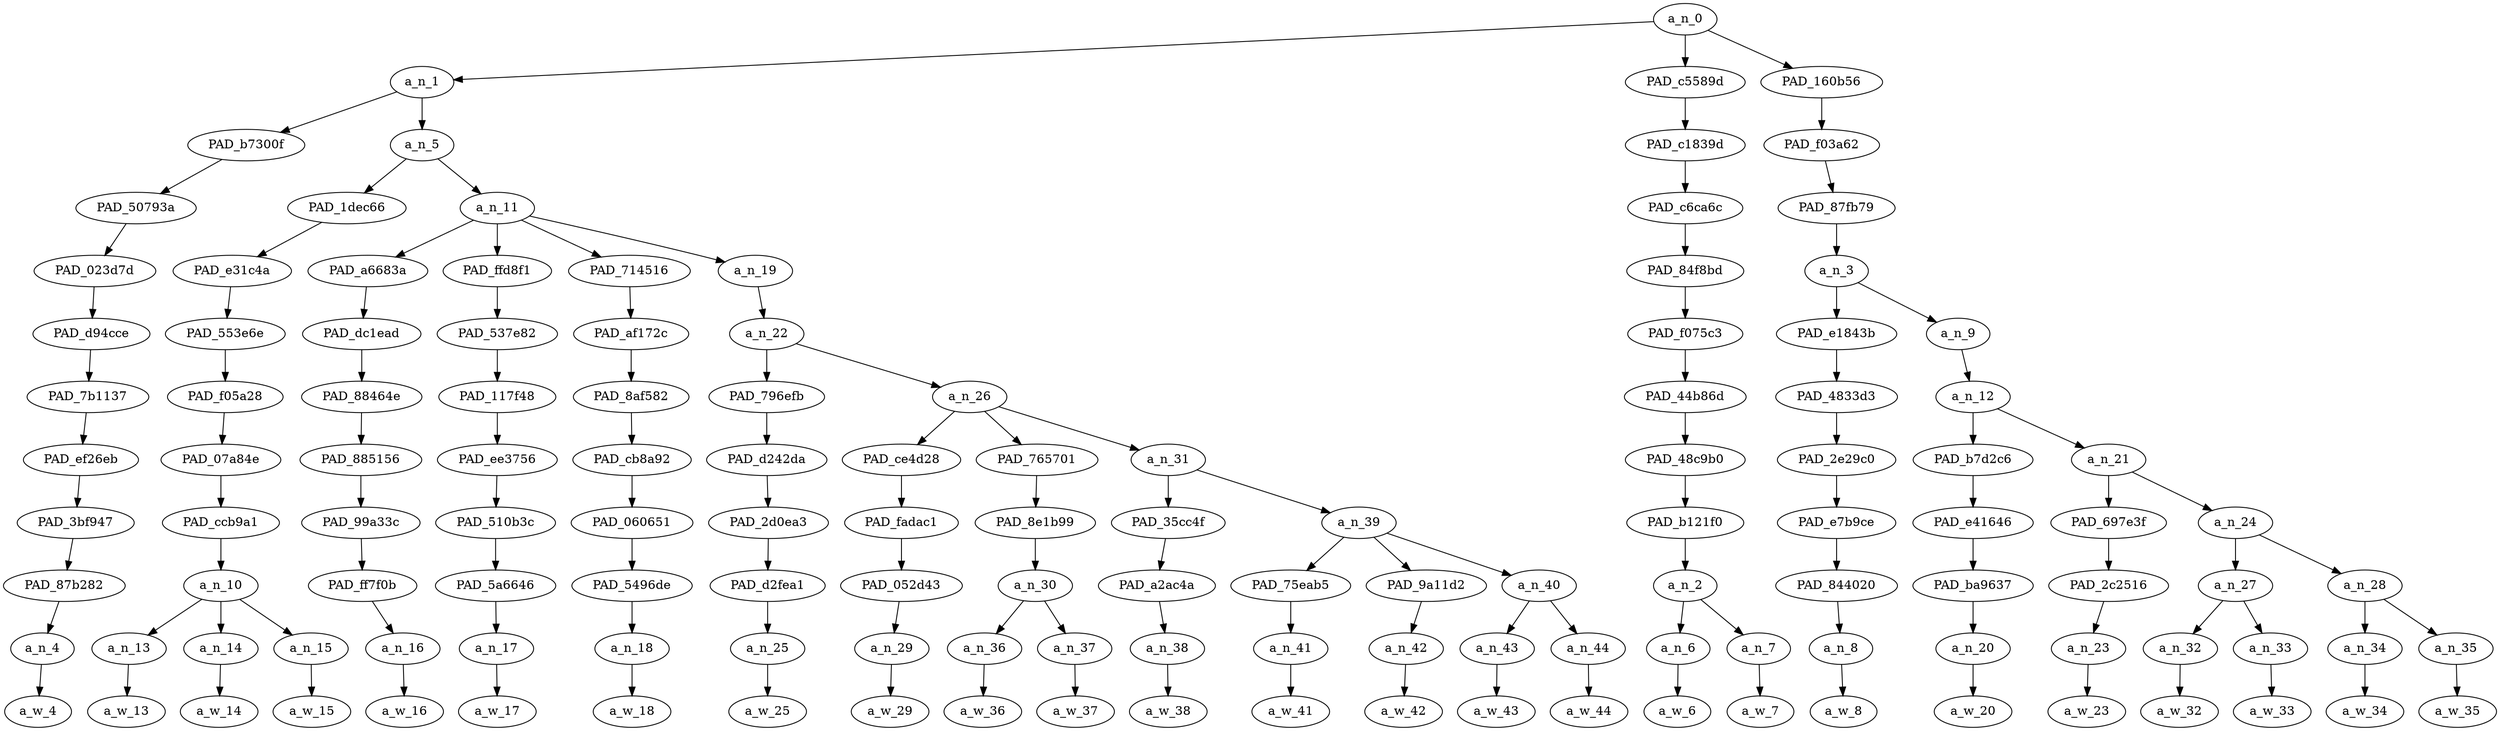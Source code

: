 strict digraph "" {
	a_n_0	[div_dir=1,
		index=0,
		level=11,
		pos="12.510127314814815,11!",
		text_span="[0, 1, 2, 3, 4, 5, 6, 7, 8, 9, 10, 11, 12, 13, 14, 15, 16, 17, 18, 19, 20, 21, 22, 23, 24]",
		value=1.00000000];
	a_n_1	[div_dir=1,
		index=0,
		level=10,
		pos="1.9678819444444444,10!",
		text_span="[0, 1, 2, 3, 4, 5, 6, 7, 8, 9, 10, 11, 12, 13, 14, 15]",
		value=0.68050211];
	a_n_0 -> a_n_1;
	PAD_c5589d	[div_dir=1,
		index=1,
		level=10,
		pos="16.5,10!",
		text_span="[16, 17]",
		value=0.07275602];
	a_n_0 -> PAD_c5589d;
	PAD_160b56	[div_dir=-1,
		index=2,
		level=10,
		pos="19.0625,10!",
		text_span="[18, 19, 20, 21, 22, 23, 24]",
		value=0.24660278];
	a_n_0 -> PAD_160b56;
	PAD_b7300f	[div_dir=-1,
		index=0,
		level=9,
		pos="0.0,9!",
		text_span="[0]",
		value=0.02828923];
	a_n_1 -> PAD_b7300f;
	a_n_5	[div_dir=1,
		index=1,
		level=9,
		pos="3.935763888888889,9!",
		text_span="[1, 2, 3, 4, 5, 6, 7, 8, 9, 10, 11, 12, 13, 14, 15]",
		value=0.65205917];
	a_n_1 -> a_n_5;
	PAD_50793a	[div_dir=-1,
		index=0,
		level=8,
		pos="0.0,8!",
		text_span="[0]",
		value=0.02828923];
	PAD_b7300f -> PAD_50793a;
	PAD_023d7d	[div_dir=-1,
		index=0,
		level=7,
		pos="0.0,7!",
		text_span="[0]",
		value=0.02828923];
	PAD_50793a -> PAD_023d7d;
	PAD_d94cce	[div_dir=-1,
		index=0,
		level=6,
		pos="0.0,6!",
		text_span="[0]",
		value=0.02828923];
	PAD_023d7d -> PAD_d94cce;
	PAD_7b1137	[div_dir=-1,
		index=0,
		level=5,
		pos="0.0,5!",
		text_span="[0]",
		value=0.02828923];
	PAD_d94cce -> PAD_7b1137;
	PAD_ef26eb	[div_dir=-1,
		index=0,
		level=4,
		pos="0.0,4!",
		text_span="[0]",
		value=0.02828923];
	PAD_7b1137 -> PAD_ef26eb;
	PAD_3bf947	[div_dir=-1,
		index=0,
		level=3,
		pos="0.0,3!",
		text_span="[0]",
		value=0.02828923];
	PAD_ef26eb -> PAD_3bf947;
	PAD_87b282	[div_dir=-1,
		index=0,
		level=2,
		pos="0.0,2!",
		text_span="[0]",
		value=0.02828923];
	PAD_3bf947 -> PAD_87b282;
	a_n_4	[div_dir=-1,
		index=0,
		level=1,
		pos="0.0,1!",
		text_span="[0]",
		value=0.02828923];
	PAD_87b282 -> a_n_4;
	a_w_4	[div_dir=0,
		index=0,
		level=0,
		pos="0,0!",
		text_span="[0]",
		value=of];
	a_n_4 -> a_w_4;
	PAD_1dec66	[div_dir=1,
		index=1,
		level=8,
		pos="2.0,8!",
		text_span="[1, 2, 3]",
		value=0.11481247];
	a_n_5 -> PAD_1dec66;
	a_n_11	[div_dir=1,
		index=2,
		level=8,
		pos="5.871527777777778,8!",
		text_span="[4, 5, 6, 7, 8, 9, 10, 11, 12, 13, 14, 15]",
		value=0.53704044];
	a_n_5 -> a_n_11;
	PAD_e31c4a	[div_dir=1,
		index=1,
		level=7,
		pos="2.0,7!",
		text_span="[1, 2, 3]",
		value=0.11481247];
	PAD_1dec66 -> PAD_e31c4a;
	PAD_553e6e	[div_dir=1,
		index=1,
		level=6,
		pos="2.0,6!",
		text_span="[1, 2, 3]",
		value=0.11481247];
	PAD_e31c4a -> PAD_553e6e;
	PAD_f05a28	[div_dir=1,
		index=1,
		level=5,
		pos="2.0,5!",
		text_span="[1, 2, 3]",
		value=0.11481247];
	PAD_553e6e -> PAD_f05a28;
	PAD_07a84e	[div_dir=1,
		index=1,
		level=4,
		pos="2.0,4!",
		text_span="[1, 2, 3]",
		value=0.11481247];
	PAD_f05a28 -> PAD_07a84e;
	PAD_ccb9a1	[div_dir=1,
		index=1,
		level=3,
		pos="2.0,3!",
		text_span="[1, 2, 3]",
		value=0.11481247];
	PAD_07a84e -> PAD_ccb9a1;
	a_n_10	[div_dir=1,
		index=1,
		level=2,
		pos="2.0,2!",
		text_span="[1, 2, 3]",
		value=0.11481247];
	PAD_ccb9a1 -> a_n_10;
	a_n_13	[div_dir=-1,
		index=1,
		level=1,
		pos="1.0,1!",
		text_span="[1]",
		value=0.02746844];
	a_n_10 -> a_n_13;
	a_n_14	[div_dir=-1,
		index=2,
		level=1,
		pos="2.0,1!",
		text_span="[2]",
		value=0.02930704];
	a_n_10 -> a_n_14;
	a_n_15	[div_dir=1,
		index=3,
		level=1,
		pos="3.0,1!",
		text_span="[3]",
		value=0.05800810];
	a_n_10 -> a_n_15;
	a_w_13	[div_dir=0,
		index=1,
		level=0,
		pos="1,0!",
		text_span="[1]",
		value=all];
	a_n_13 -> a_w_13;
	a_w_14	[div_dir=0,
		index=2,
		level=0,
		pos="2,0!",
		text_span="[2]",
		value=the];
	a_n_14 -> a_w_14;
	a_w_15	[div_dir=0,
		index=3,
		level=0,
		pos="3,0!",
		text_span="[3]",
		value=women];
	a_n_15 -> a_w_15;
	PAD_a6683a	[div_dir=1,
		index=2,
		level=7,
		pos="4.0,7!",
		text_span="[4]",
		value=0.02945142];
	a_n_11 -> PAD_a6683a;
	PAD_ffd8f1	[div_dir=-1,
		index=3,
		level=7,
		pos="5.0,7!",
		text_span="[5]",
		value=0.04014795];
	a_n_11 -> PAD_ffd8f1;
	PAD_714516	[div_dir=-1,
		index=4,
		level=7,
		pos="6.0,7!",
		text_span="[6]",
		value=0.05309250];
	a_n_11 -> PAD_714516;
	a_n_19	[div_dir=1,
		index=5,
		level=7,
		pos="8.48611111111111,7!",
		text_span="[7, 8, 9, 10, 11, 12, 13, 14, 15]",
		value=0.41413143];
	a_n_11 -> a_n_19;
	PAD_dc1ead	[div_dir=1,
		index=2,
		level=6,
		pos="4.0,6!",
		text_span="[4]",
		value=0.02945142];
	PAD_a6683a -> PAD_dc1ead;
	PAD_88464e	[div_dir=1,
		index=2,
		level=5,
		pos="4.0,5!",
		text_span="[4]",
		value=0.02945142];
	PAD_dc1ead -> PAD_88464e;
	PAD_885156	[div_dir=1,
		index=2,
		level=4,
		pos="4.0,4!",
		text_span="[4]",
		value=0.02945142];
	PAD_88464e -> PAD_885156;
	PAD_99a33c	[div_dir=1,
		index=2,
		level=3,
		pos="4.0,3!",
		text_span="[4]",
		value=0.02945142];
	PAD_885156 -> PAD_99a33c;
	PAD_ff7f0b	[div_dir=1,
		index=2,
		level=2,
		pos="4.0,2!",
		text_span="[4]",
		value=0.02945142];
	PAD_99a33c -> PAD_ff7f0b;
	a_n_16	[div_dir=1,
		index=4,
		level=1,
		pos="4.0,1!",
		text_span="[4]",
		value=0.02945142];
	PAD_ff7f0b -> a_n_16;
	a_w_16	[div_dir=0,
		index=4,
		level=0,
		pos="4,0!",
		text_span="[4]",
		value=coming];
	a_n_16 -> a_w_16;
	PAD_537e82	[div_dir=-1,
		index=3,
		level=6,
		pos="5.0,6!",
		text_span="[5]",
		value=0.04014795];
	PAD_ffd8f1 -> PAD_537e82;
	PAD_117f48	[div_dir=-1,
		index=3,
		level=5,
		pos="5.0,5!",
		text_span="[5]",
		value=0.04014795];
	PAD_537e82 -> PAD_117f48;
	PAD_ee3756	[div_dir=-1,
		index=3,
		level=4,
		pos="5.0,4!",
		text_span="[5]",
		value=0.04014795];
	PAD_117f48 -> PAD_ee3756;
	PAD_510b3c	[div_dir=-1,
		index=3,
		level=3,
		pos="5.0,3!",
		text_span="[5]",
		value=0.04014795];
	PAD_ee3756 -> PAD_510b3c;
	PAD_5a6646	[div_dir=-1,
		index=3,
		level=2,
		pos="5.0,2!",
		text_span="[5]",
		value=0.04014795];
	PAD_510b3c -> PAD_5a6646;
	a_n_17	[div_dir=-1,
		index=5,
		level=1,
		pos="5.0,1!",
		text_span="[5]",
		value=0.04014795];
	PAD_5a6646 -> a_n_17;
	a_w_17	[div_dir=0,
		index=5,
		level=0,
		pos="5,0!",
		text_span="[5]",
		value=forward];
	a_n_17 -> a_w_17;
	PAD_af172c	[div_dir=-1,
		index=4,
		level=6,
		pos="6.0,6!",
		text_span="[6]",
		value=0.05309250];
	PAD_714516 -> PAD_af172c;
	PAD_8af582	[div_dir=-1,
		index=4,
		level=5,
		pos="6.0,5!",
		text_span="[6]",
		value=0.05309250];
	PAD_af172c -> PAD_8af582;
	PAD_cb8a92	[div_dir=-1,
		index=4,
		level=4,
		pos="6.0,4!",
		text_span="[6]",
		value=0.05309250];
	PAD_8af582 -> PAD_cb8a92;
	PAD_060651	[div_dir=-1,
		index=4,
		level=3,
		pos="6.0,3!",
		text_span="[6]",
		value=0.05309250];
	PAD_cb8a92 -> PAD_060651;
	PAD_5496de	[div_dir=-1,
		index=4,
		level=2,
		pos="6.0,2!",
		text_span="[6]",
		value=0.05309250];
	PAD_060651 -> PAD_5496de;
	a_n_18	[div_dir=-1,
		index=6,
		level=1,
		pos="6.0,1!",
		text_span="[6]",
		value=0.05309250];
	PAD_5496de -> a_n_18;
	a_w_18	[div_dir=0,
		index=6,
		level=0,
		pos="6,0!",
		text_span="[6]",
		value=lately];
	a_n_18 -> a_w_18;
	a_n_22	[div_dir=1,
		index=5,
		level=6,
		pos="8.48611111111111,6!",
		text_span="[7, 8, 9, 10, 11, 12, 13, 14, 15]",
		value=0.41385656];
	a_n_19 -> a_n_22;
	PAD_796efb	[div_dir=-1,
		index=5,
		level=5,
		pos="7.0,5!",
		text_span="[7]",
		value=0.02075871];
	a_n_22 -> PAD_796efb;
	a_n_26	[div_dir=1,
		index=6,
		level=5,
		pos="9.972222222222223,5!",
		text_span="[8, 9, 10, 11, 12, 13, 14, 15]",
		value=0.39282297];
	a_n_22 -> a_n_26;
	PAD_d242da	[div_dir=-1,
		index=5,
		level=4,
		pos="7.0,4!",
		text_span="[7]",
		value=0.02075871];
	PAD_796efb -> PAD_d242da;
	PAD_2d0ea3	[div_dir=-1,
		index=5,
		level=3,
		pos="7.0,3!",
		text_span="[7]",
		value=0.02075871];
	PAD_d242da -> PAD_2d0ea3;
	PAD_d2fea1	[div_dir=-1,
		index=5,
		level=2,
		pos="7.0,2!",
		text_span="[7]",
		value=0.02075871];
	PAD_2d0ea3 -> PAD_d2fea1;
	a_n_25	[div_dir=-1,
		index=7,
		level=1,
		pos="7.0,1!",
		text_span="[7]",
		value=0.02075871];
	PAD_d2fea1 -> a_n_25;
	a_w_25	[div_dir=0,
		index=7,
		level=0,
		pos="7,0!",
		text_span="[7]",
		value=to];
	a_n_25 -> a_w_25;
	PAD_ce4d28	[div_dir=1,
		index=6,
		level=4,
		pos="8.0,4!",
		text_span="[8]",
		value=0.04483367];
	a_n_26 -> PAD_ce4d28;
	PAD_765701	[div_dir=1,
		index=7,
		level=4,
		pos="9.5,4!",
		text_span="[9, 10]",
		value=0.12702775];
	a_n_26 -> PAD_765701;
	a_n_31	[div_dir=1,
		index=8,
		level=4,
		pos="12.416666666666668,4!",
		text_span="[11, 12, 13, 14, 15]",
		value=0.22066616];
	a_n_26 -> a_n_31;
	PAD_fadac1	[div_dir=1,
		index=6,
		level=3,
		pos="8.0,3!",
		text_span="[8]",
		value=0.04483367];
	PAD_ce4d28 -> PAD_fadac1;
	PAD_052d43	[div_dir=1,
		index=6,
		level=2,
		pos="8.0,2!",
		text_span="[8]",
		value=0.04483367];
	PAD_fadac1 -> PAD_052d43;
	a_n_29	[div_dir=1,
		index=8,
		level=1,
		pos="8.0,1!",
		text_span="[8]",
		value=0.04483367];
	PAD_052d43 -> a_n_29;
	a_w_29	[div_dir=0,
		index=8,
		level=0,
		pos="8,0!",
		text_span="[8]",
		value=accuse];
	a_n_29 -> a_w_29;
	PAD_8e1b99	[div_dir=1,
		index=7,
		level=3,
		pos="9.5,3!",
		text_span="[9, 10]",
		value=0.12702775];
	PAD_765701 -> PAD_8e1b99;
	a_n_30	[div_dir=1,
		index=7,
		level=2,
		pos="9.5,2!",
		text_span="[9, 10]",
		value=0.12702775];
	PAD_8e1b99 -> a_n_30;
	a_n_36	[div_dir=1,
		index=9,
		level=1,
		pos="9.0,1!",
		text_span="[9]",
		value=0.06935604];
	a_n_30 -> a_n_36;
	a_n_37	[div_dir=1,
		index=10,
		level=1,
		pos="10.0,1!",
		text_span="[10]",
		value=0.05737519];
	a_n_30 -> a_n_37;
	a_w_36	[div_dir=0,
		index=9,
		level=0,
		pos="9,0!",
		text_span="[9]",
		value=prominent];
	a_n_36 -> a_w_36;
	a_w_37	[div_dir=0,
		index=10,
		level=0,
		pos="10,0!",
		text_span="[10]",
		value=men];
	a_n_37 -> a_w_37;
	PAD_35cc4f	[div_dir=-1,
		index=8,
		level=3,
		pos="11.0,3!",
		text_span="[11]",
		value=0.02868346];
	a_n_31 -> PAD_35cc4f;
	a_n_39	[div_dir=1,
		index=9,
		level=3,
		pos="13.833333333333334,3!",
		text_span="[12, 13, 14, 15]",
		value=0.19186903];
	a_n_31 -> a_n_39;
	PAD_a2ac4a	[div_dir=-1,
		index=8,
		level=2,
		pos="11.0,2!",
		text_span="[11]",
		value=0.02868346];
	PAD_35cc4f -> PAD_a2ac4a;
	a_n_38	[div_dir=-1,
		index=11,
		level=1,
		pos="11.0,1!",
		text_span="[11]",
		value=0.02868346];
	PAD_a2ac4a -> a_n_38;
	a_w_38	[div_dir=0,
		index=11,
		level=0,
		pos="11,0!",
		text_span="[11]",
		value=of1];
	a_n_38 -> a_w_38;
	PAD_75eab5	[div_dir=1,
		index=10,
		level=2,
		pos="14.0,2!",
		text_span="[14]",
		value=0.02543245];
	a_n_39 -> PAD_75eab5;
	PAD_9a11d2	[div_dir=-1,
		index=11,
		level=2,
		pos="15.0,2!",
		text_span="[15]",
		value=0.06681822];
	a_n_39 -> PAD_9a11d2;
	a_n_40	[div_dir=1,
		index=9,
		level=2,
		pos="12.5,2!",
		text_span="[12, 13]",
		value=0.09944386];
	a_n_39 -> a_n_40;
	a_n_41	[div_dir=1,
		index=14,
		level=1,
		pos="14.0,1!",
		text_span="[14]",
		value=0.02543245];
	PAD_75eab5 -> a_n_41;
	a_w_41	[div_dir=0,
		index=14,
		level=0,
		pos="14,0!",
		text_span="[14]",
		value=or];
	a_n_41 -> a_w_41;
	a_n_42	[div_dir=-1,
		index=15,
		level=1,
		pos="15.0,1!",
		text_span="[15]",
		value=0.06681822];
	PAD_9a11d2 -> a_n_42;
	a_w_42	[div_dir=0,
		index=15,
		level=0,
		pos="15,0!",
		text_span="[15]",
		value=rape];
	a_n_42 -> a_w_42;
	a_n_43	[div_dir=1,
		index=12,
		level=1,
		pos="12.0,1!",
		text_span="[12]",
		value=0.04312971];
	a_n_40 -> a_n_43;
	a_n_44	[div_dir=1,
		index=13,
		level=1,
		pos="13.0,1!",
		text_span="[13]",
		value=0.05608160];
	a_n_40 -> a_n_44;
	a_w_43	[div_dir=0,
		index=12,
		level=0,
		pos="12,0!",
		text_span="[12]",
		value=sexual];
	a_n_43 -> a_w_43;
	a_w_44	[div_dir=0,
		index=13,
		level=0,
		pos="13,0!",
		text_span="[13]",
		value=harassment];
	a_n_44 -> a_w_44;
	PAD_c1839d	[div_dir=1,
		index=2,
		level=9,
		pos="16.5,9!",
		text_span="[16, 17]",
		value=0.07275602];
	PAD_c5589d -> PAD_c1839d;
	PAD_c6ca6c	[div_dir=1,
		index=3,
		level=8,
		pos="16.5,8!",
		text_span="[16, 17]",
		value=0.07275602];
	PAD_c1839d -> PAD_c6ca6c;
	PAD_84f8bd	[div_dir=1,
		index=6,
		level=7,
		pos="16.5,7!",
		text_span="[16, 17]",
		value=0.07275602];
	PAD_c6ca6c -> PAD_84f8bd;
	PAD_f075c3	[div_dir=1,
		index=6,
		level=6,
		pos="16.5,6!",
		text_span="[16, 17]",
		value=0.07275602];
	PAD_84f8bd -> PAD_f075c3;
	PAD_44b86d	[div_dir=1,
		index=7,
		level=5,
		pos="16.5,5!",
		text_span="[16, 17]",
		value=0.07275602];
	PAD_f075c3 -> PAD_44b86d;
	PAD_48c9b0	[div_dir=1,
		index=9,
		level=4,
		pos="16.5,4!",
		text_span="[16, 17]",
		value=0.07275602];
	PAD_44b86d -> PAD_48c9b0;
	PAD_b121f0	[div_dir=1,
		index=10,
		level=3,
		pos="16.5,3!",
		text_span="[16, 17]",
		value=0.07275602];
	PAD_48c9b0 -> PAD_b121f0;
	a_n_2	[div_dir=1,
		index=12,
		level=2,
		pos="16.5,2!",
		text_span="[16, 17]",
		value=0.07275602];
	PAD_b121f0 -> a_n_2;
	a_n_6	[div_dir=1,
		index=16,
		level=1,
		pos="16.0,1!",
		text_span="[16]",
		value=0.02881899];
	a_n_2 -> a_n_6;
	a_n_7	[div_dir=1,
		index=17,
		level=1,
		pos="17.0,1!",
		text_span="[17]",
		value=0.04376128];
	a_n_2 -> a_n_7;
	a_w_6	[div_dir=0,
		index=16,
		level=0,
		pos="16,0!",
		text_span="[16]",
		value=this];
	a_n_6 -> a_w_6;
	a_w_7	[div_dir=0,
		index=17,
		level=0,
		pos="17,0!",
		text_span="[17]",
		value=woman];
	a_n_7 -> a_w_7;
	PAD_f03a62	[div_dir=-1,
		index=3,
		level=9,
		pos="19.0625,9!",
		text_span="[18, 19, 20, 21, 22, 23, 24]",
		value=0.24660278];
	PAD_160b56 -> PAD_f03a62;
	PAD_87fb79	[div_dir=-1,
		index=4,
		level=8,
		pos="19.0625,8!",
		text_span="[18, 19, 20, 21, 22, 23, 24]",
		value=0.24660278];
	PAD_f03a62 -> PAD_87fb79;
	a_n_3	[div_dir=-1,
		index=7,
		level=7,
		pos="19.0625,7!",
		text_span="[18, 19, 20, 21, 22, 23, 24]",
		value=0.24660278];
	PAD_87fb79 -> a_n_3;
	PAD_e1843b	[div_dir=-1,
		index=7,
		level=6,
		pos="18.0,6!",
		text_span="[18]",
		value=0.02782192];
	a_n_3 -> PAD_e1843b;
	a_n_9	[div_dir=-1,
		index=8,
		level=6,
		pos="20.125,6!",
		text_span="[19, 20, 21, 22, 23, 24]",
		value=0.21872739];
	a_n_3 -> a_n_9;
	PAD_4833d3	[div_dir=-1,
		index=8,
		level=5,
		pos="18.0,5!",
		text_span="[18]",
		value=0.02782192];
	PAD_e1843b -> PAD_4833d3;
	PAD_2e29c0	[div_dir=-1,
		index=10,
		level=4,
		pos="18.0,4!",
		text_span="[18]",
		value=0.02782192];
	PAD_4833d3 -> PAD_2e29c0;
	PAD_e7b9ce	[div_dir=-1,
		index=11,
		level=3,
		pos="18.0,3!",
		text_span="[18]",
		value=0.02782192];
	PAD_2e29c0 -> PAD_e7b9ce;
	PAD_844020	[div_dir=-1,
		index=13,
		level=2,
		pos="18.0,2!",
		text_span="[18]",
		value=0.02782192];
	PAD_e7b9ce -> PAD_844020;
	a_n_8	[div_dir=-1,
		index=18,
		level=1,
		pos="18.0,1!",
		text_span="[18]",
		value=0.02782192];
	PAD_844020 -> a_n_8;
	a_w_8	[div_dir=0,
		index=18,
		level=0,
		pos="18,0!",
		text_span="[18]",
		value=has];
	a_n_8 -> a_w_8;
	a_n_12	[div_dir=-1,
		index=9,
		level=5,
		pos="20.125,5!",
		text_span="[19, 20, 21, 22, 23, 24]",
		value=0.21869437];
	a_n_9 -> a_n_12;
	PAD_b7d2c6	[div_dir=1,
		index=11,
		level=4,
		pos="19.0,4!",
		text_span="[19]",
		value=0.01633859];
	a_n_12 -> PAD_b7d2c6;
	a_n_21	[div_dir=-1,
		index=12,
		level=4,
		pos="21.25,4!",
		text_span="[20, 21, 22, 23, 24]",
		value=0.20232275];
	a_n_12 -> a_n_21;
	PAD_e41646	[div_dir=1,
		index=12,
		level=3,
		pos="19.0,3!",
		text_span="[19]",
		value=0.01633859];
	PAD_b7d2c6 -> PAD_e41646;
	PAD_ba9637	[div_dir=1,
		index=14,
		level=2,
		pos="19.0,2!",
		text_span="[19]",
		value=0.01633859];
	PAD_e41646 -> PAD_ba9637;
	a_n_20	[div_dir=1,
		index=19,
		level=1,
		pos="19.0,1!",
		text_span="[19]",
		value=0.01633859];
	PAD_ba9637 -> a_n_20;
	a_w_20	[div_dir=0,
		index=19,
		level=0,
		pos="19,0!",
		text_span="[19]",
		value=to1];
	a_n_20 -> a_w_20;
	PAD_697e3f	[div_dir=1,
		index=13,
		level=3,
		pos="20.0,3!",
		text_span="[20]",
		value=0.02080637];
	a_n_21 -> PAD_697e3f;
	a_n_24	[div_dir=-1,
		index=14,
		level=3,
		pos="22.5,3!",
		text_span="[21, 22, 23, 24]",
		value=0.18144681];
	a_n_21 -> a_n_24;
	PAD_2c2516	[div_dir=1,
		index=15,
		level=2,
		pos="20.0,2!",
		text_span="[20]",
		value=0.02080637];
	PAD_697e3f -> PAD_2c2516;
	a_n_23	[div_dir=1,
		index=20,
		level=1,
		pos="20.0,1!",
		text_span="[20]",
		value=0.02080637];
	PAD_2c2516 -> a_n_23;
	a_w_23	[div_dir=0,
		index=20,
		level=0,
		pos="20,0!",
		text_span="[20]",
		value=be];
	a_n_23 -> a_w_23;
	a_n_27	[div_dir=-1,
		index=16,
		level=2,
		pos="21.5,2!",
		text_span="[21, 22]",
		value=0.11701842];
	a_n_24 -> a_n_27;
	a_n_28	[div_dir=-1,
		index=17,
		level=2,
		pos="23.5,2!",
		text_span="[23, 24]",
		value=0.06434581];
	a_n_24 -> a_n_28;
	a_n_32	[div_dir=-1,
		index=21,
		level=1,
		pos="21.0,1!",
		text_span="[21]",
		value=0.02261854];
	a_n_27 -> a_n_32;
	a_n_33	[div_dir=1,
		index=22,
		level=1,
		pos="22.0,1!",
		text_span="[22]",
		value=0.09435709];
	a_n_27 -> a_n_33;
	a_w_32	[div_dir=0,
		index=21,
		level=0,
		pos="21,0!",
		text_span="[21]",
		value=the1];
	a_n_32 -> a_w_32;
	a_w_33	[div_dir=0,
		index=22,
		level=0,
		pos="22,0!",
		text_span="[22]",
		value=bravest];
	a_n_33 -> a_w_33;
	a_n_34	[div_dir=1,
		index=23,
		level=1,
		pos="23.0,1!",
		text_span="[23]",
		value=0.03018368];
	a_n_28 -> a_n_34;
	a_n_35	[div_dir=-1,
		index=24,
		level=1,
		pos="24.0,1!",
		text_span="[24]",
		value=0.03408516];
	a_n_28 -> a_n_35;
	a_w_34	[div_dir=0,
		index=23,
		level=0,
		pos="23,0!",
		text_span="[23]",
		value=thus];
	a_n_34 -> a_w_34;
	a_w_35	[div_dir=0,
		index=24,
		level=0,
		pos="24,0!",
		text_span="[24]",
		value=far];
	a_n_35 -> a_w_35;
}

